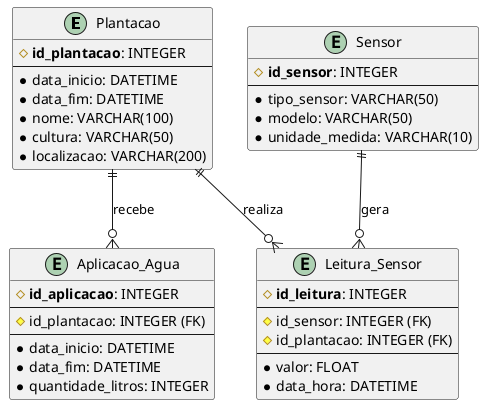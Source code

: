 @startuml "Diagrama MER"
entity "Plantacao" as Plantacao {
  #<b>id_plantacao</b>: INTEGER
  --
  *data_inicio: DATETIME
  *data_fim: DATETIME
  *nome: VARCHAR(100)
  *cultura: VARCHAR(50)
  *localizacao: VARCHAR(200)
}

entity "Sensor" as Sensor {
  #<b>id_sensor</b>: INTEGER
  --
  *tipo_sensor: VARCHAR(50)
  *modelo: VARCHAR(50)
  *unidade_medida: VARCHAR(10)
}

entity "Leitura_Sensor" as Leitura {
  #<b>id_leitura</b>: INTEGER
  --
  #id_sensor: INTEGER (FK)
  #id_plantacao: INTEGER (FK)
  --
  *valor: FLOAT
  *data_hora: DATETIME
}

entity "Aplicacao_Agua" as Aplicacao {
  #<b>id_aplicacao</b>: INTEGER
  --
  #id_plantacao: INTEGER (FK)
  --
  *data_inicio: DATETIME
  *data_fim: DATETIME
  *quantidade_litros: INTEGER
}

' RELACIONAMENTOS
Plantacao ||--o{ Leitura : realiza
Sensor ||--o{ Leitura : gera
Plantacao ||--o{ Aplicacao : recebe

@enduml
